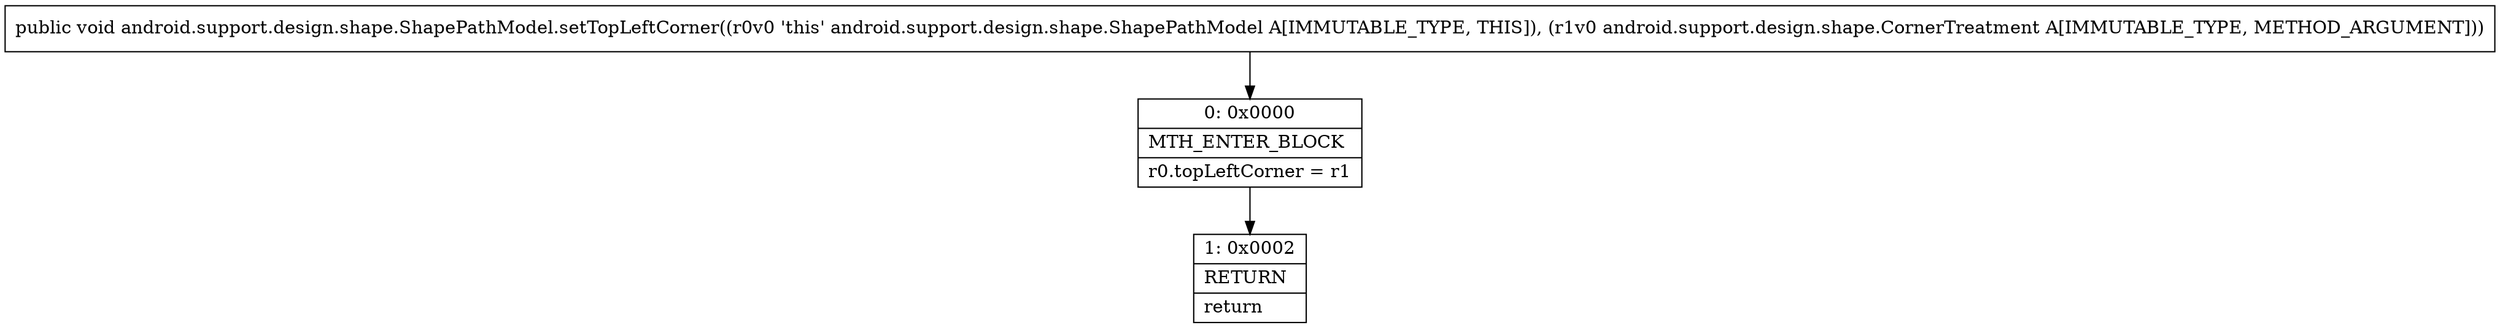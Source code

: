 digraph "CFG forandroid.support.design.shape.ShapePathModel.setTopLeftCorner(Landroid\/support\/design\/shape\/CornerTreatment;)V" {
Node_0 [shape=record,label="{0\:\ 0x0000|MTH_ENTER_BLOCK\l|r0.topLeftCorner = r1\l}"];
Node_1 [shape=record,label="{1\:\ 0x0002|RETURN\l|return\l}"];
MethodNode[shape=record,label="{public void android.support.design.shape.ShapePathModel.setTopLeftCorner((r0v0 'this' android.support.design.shape.ShapePathModel A[IMMUTABLE_TYPE, THIS]), (r1v0 android.support.design.shape.CornerTreatment A[IMMUTABLE_TYPE, METHOD_ARGUMENT])) }"];
MethodNode -> Node_0;
Node_0 -> Node_1;
}

